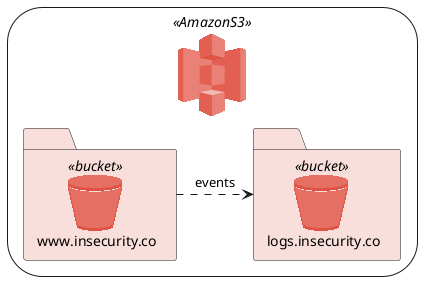 @startuml

!include <aws/common>
!include <aws/Storage/AmazonS3/AmazonS3>
!include <aws/Storage/AmazonS3/bucket/bucket>

AMAZONS3(s3) {
    BUCKET(site,www.insecurity.co)
    BUCKET(logs,logs.insecurity.co)
}

site .r.> logs : events

@enduml